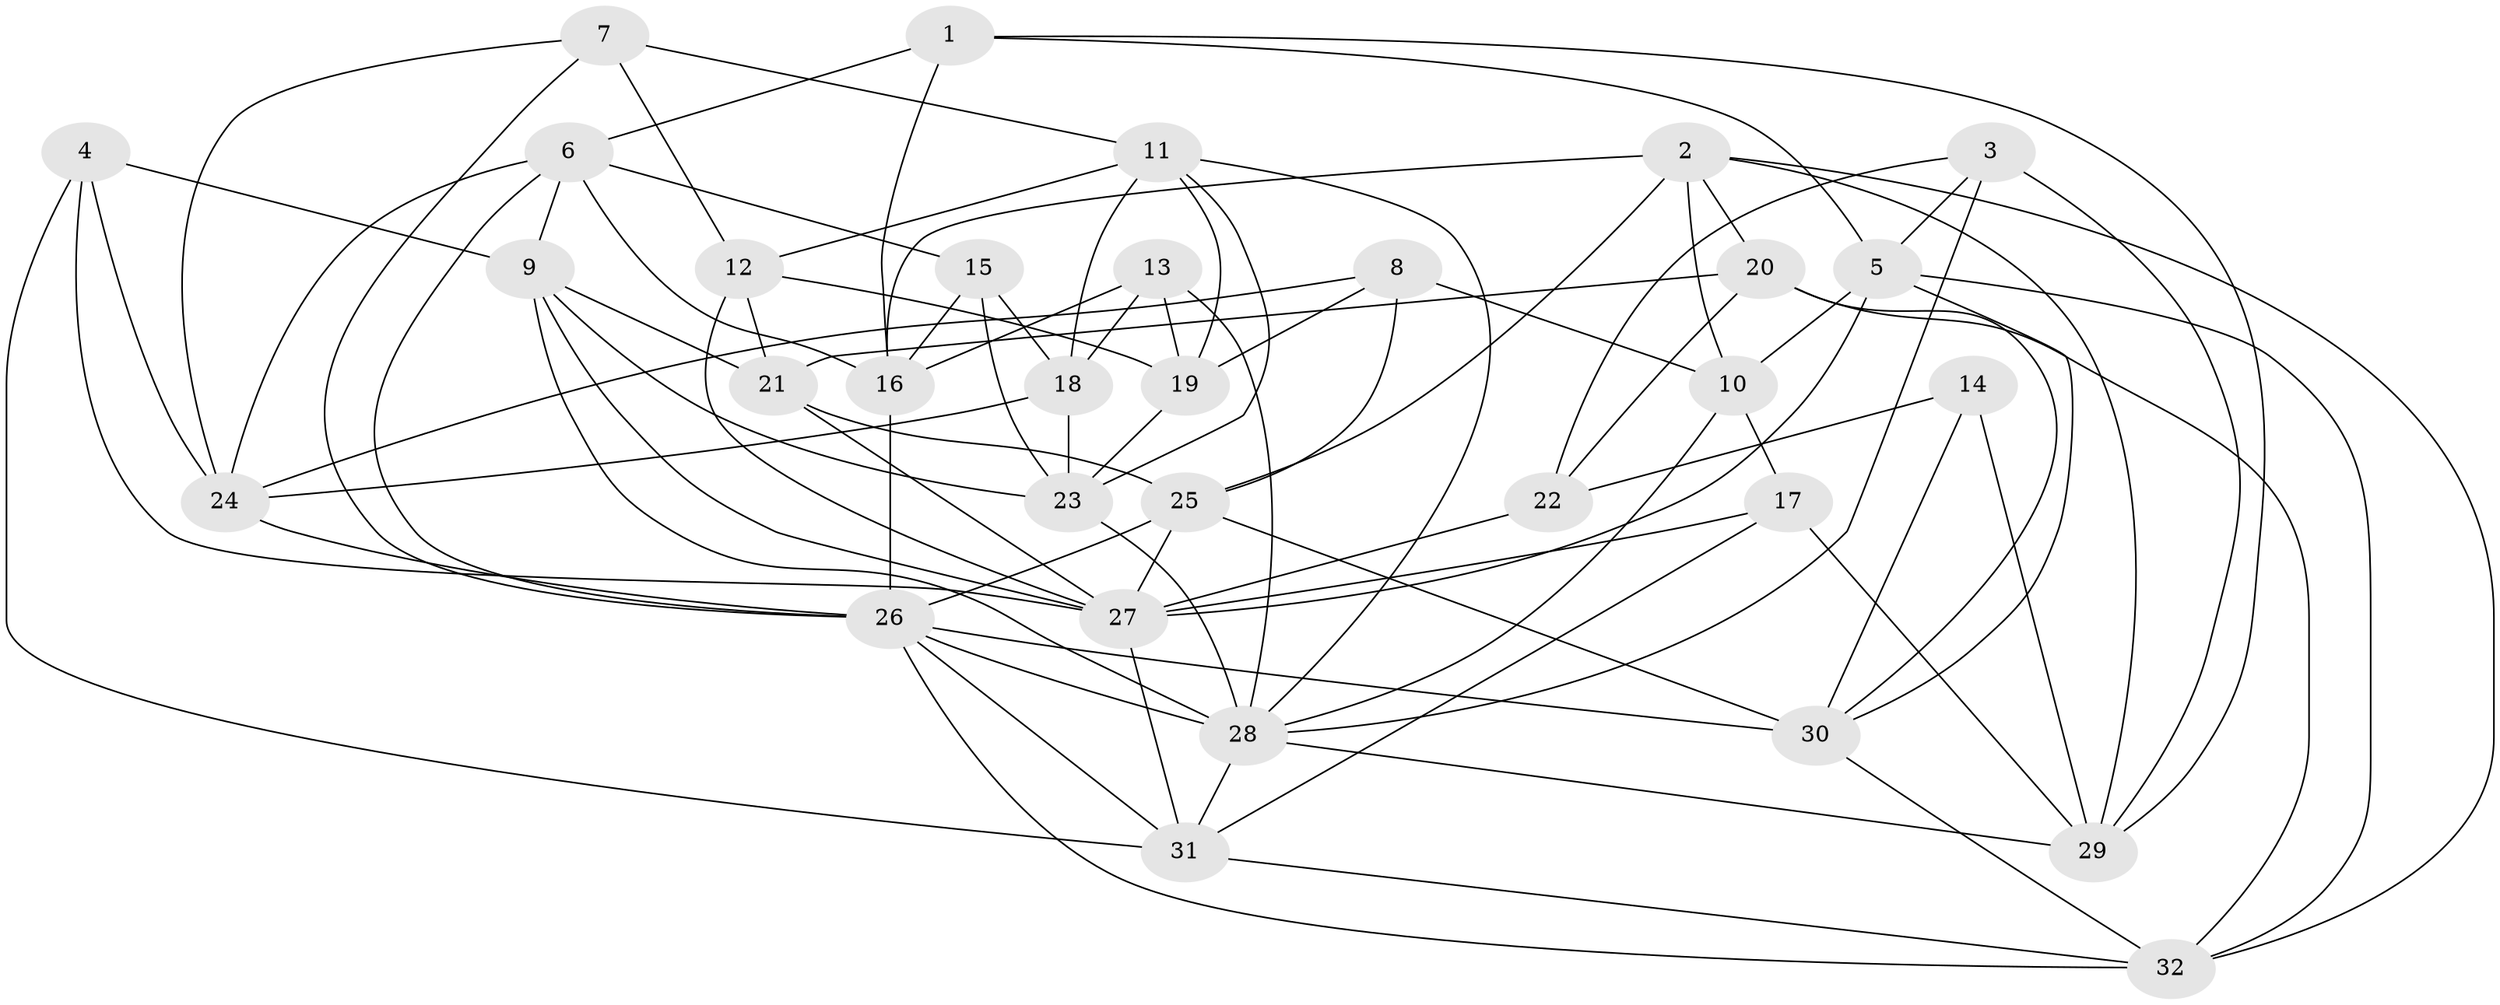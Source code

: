 // original degree distribution, {4: 1.0}
// Generated by graph-tools (version 1.1) at 2025/26/03/09/25 03:26:56]
// undirected, 32 vertices, 87 edges
graph export_dot {
graph [start="1"]
  node [color=gray90,style=filled];
  1;
  2;
  3;
  4;
  5;
  6;
  7;
  8;
  9;
  10;
  11;
  12;
  13;
  14;
  15;
  16;
  17;
  18;
  19;
  20;
  21;
  22;
  23;
  24;
  25;
  26;
  27;
  28;
  29;
  30;
  31;
  32;
  1 -- 5 [weight=1.0];
  1 -- 6 [weight=1.0];
  1 -- 16 [weight=1.0];
  1 -- 29 [weight=1.0];
  2 -- 10 [weight=2.0];
  2 -- 16 [weight=1.0];
  2 -- 20 [weight=2.0];
  2 -- 25 [weight=1.0];
  2 -- 29 [weight=1.0];
  2 -- 32 [weight=1.0];
  3 -- 5 [weight=1.0];
  3 -- 22 [weight=1.0];
  3 -- 28 [weight=1.0];
  3 -- 29 [weight=1.0];
  4 -- 9 [weight=1.0];
  4 -- 24 [weight=1.0];
  4 -- 27 [weight=1.0];
  4 -- 31 [weight=1.0];
  5 -- 10 [weight=1.0];
  5 -- 27 [weight=1.0];
  5 -- 30 [weight=1.0];
  5 -- 32 [weight=1.0];
  6 -- 9 [weight=1.0];
  6 -- 15 [weight=1.0];
  6 -- 16 [weight=1.0];
  6 -- 24 [weight=1.0];
  6 -- 26 [weight=1.0];
  7 -- 11 [weight=1.0];
  7 -- 12 [weight=1.0];
  7 -- 24 [weight=1.0];
  7 -- 26 [weight=1.0];
  8 -- 10 [weight=1.0];
  8 -- 19 [weight=1.0];
  8 -- 24 [weight=1.0];
  8 -- 25 [weight=1.0];
  9 -- 21 [weight=1.0];
  9 -- 23 [weight=1.0];
  9 -- 27 [weight=1.0];
  9 -- 28 [weight=1.0];
  10 -- 17 [weight=1.0];
  10 -- 28 [weight=1.0];
  11 -- 12 [weight=1.0];
  11 -- 18 [weight=1.0];
  11 -- 19 [weight=1.0];
  11 -- 23 [weight=1.0];
  11 -- 28 [weight=1.0];
  12 -- 19 [weight=1.0];
  12 -- 21 [weight=2.0];
  12 -- 27 [weight=1.0];
  13 -- 16 [weight=1.0];
  13 -- 18 [weight=2.0];
  13 -- 19 [weight=2.0];
  13 -- 28 [weight=1.0];
  14 -- 22 [weight=2.0];
  14 -- 29 [weight=1.0];
  14 -- 30 [weight=1.0];
  15 -- 16 [weight=1.0];
  15 -- 18 [weight=1.0];
  15 -- 23 [weight=1.0];
  16 -- 26 [weight=1.0];
  17 -- 27 [weight=1.0];
  17 -- 29 [weight=1.0];
  17 -- 31 [weight=1.0];
  18 -- 23 [weight=1.0];
  18 -- 24 [weight=1.0];
  19 -- 23 [weight=1.0];
  20 -- 21 [weight=1.0];
  20 -- 22 [weight=1.0];
  20 -- 30 [weight=1.0];
  20 -- 32 [weight=1.0];
  21 -- 25 [weight=1.0];
  21 -- 27 [weight=1.0];
  22 -- 27 [weight=2.0];
  23 -- 28 [weight=1.0];
  24 -- 26 [weight=1.0];
  25 -- 26 [weight=1.0];
  25 -- 27 [weight=1.0];
  25 -- 30 [weight=1.0];
  26 -- 28 [weight=2.0];
  26 -- 30 [weight=1.0];
  26 -- 31 [weight=1.0];
  26 -- 32 [weight=1.0];
  27 -- 31 [weight=1.0];
  28 -- 29 [weight=1.0];
  28 -- 31 [weight=1.0];
  30 -- 32 [weight=1.0];
  31 -- 32 [weight=1.0];
}
